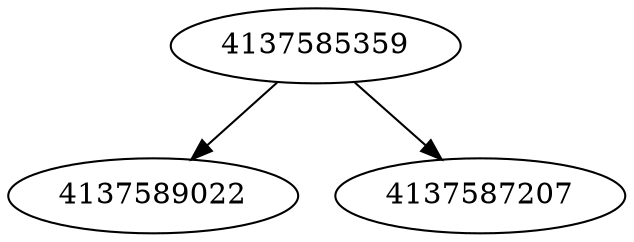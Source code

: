 strict digraph  {
4137585359;
4137589022;
4137587207;
4137585359 -> 4137587207;
4137585359 -> 4137589022;
}
